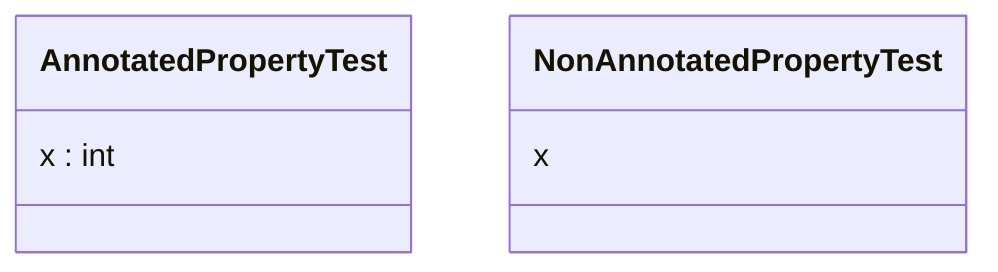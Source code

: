 classDiagram
  class AnnotatedPropertyTest {
    x : int
  }
  class NonAnnotatedPropertyTest {
    x
  }